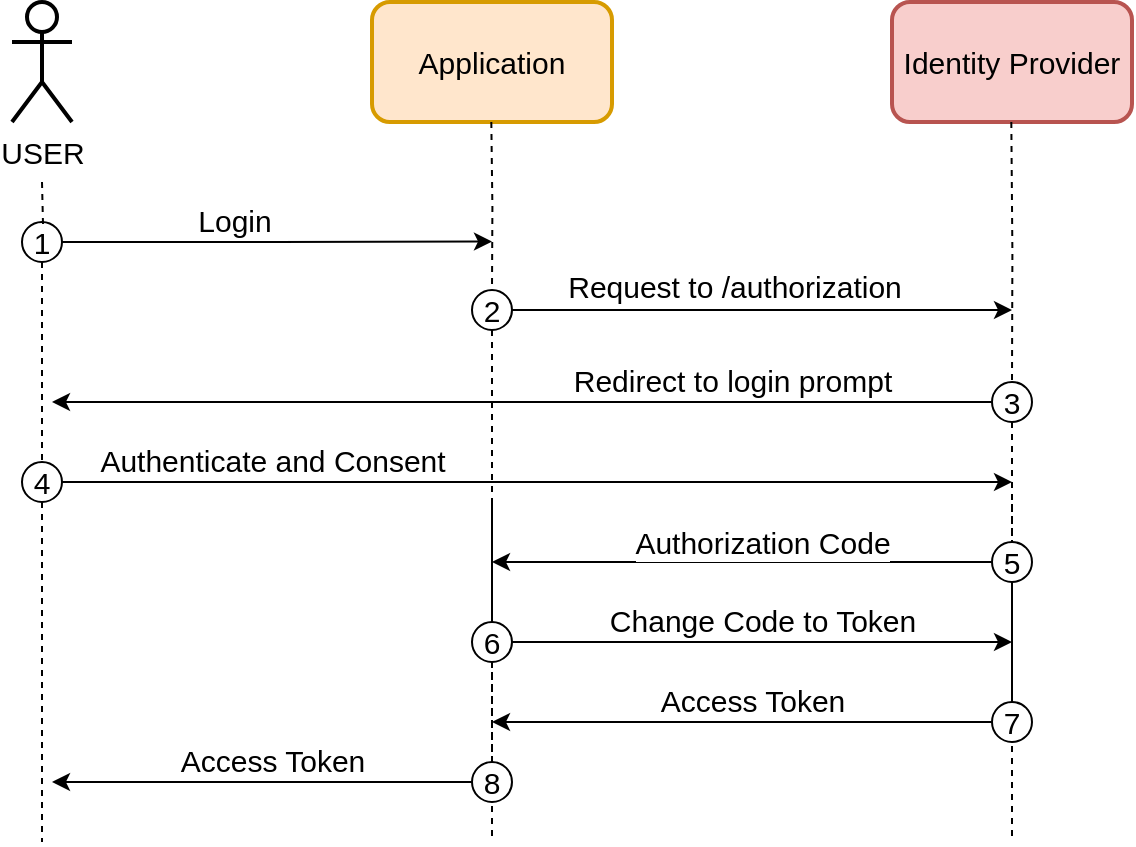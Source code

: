 <mxfile version="15.7.3" type="device"><diagram id="quGGO3NCYKEdwD8wmNhS" name="Страница 1"><mxGraphModel dx="895" dy="558" grid="1" gridSize="10" guides="1" tooltips="1" connect="1" arrows="1" fold="1" page="1" pageScale="1" pageWidth="1169" pageHeight="827" math="0" shadow="0"><root><mxCell id="0"/><mxCell id="1" parent="0"/><mxCell id="_QZerMMCt3qI7L0iwTsA-6" style="edgeStyle=orthogonalEdgeStyle;rounded=0;orthogonalLoop=1;jettySize=auto;html=1;fontSize=15;endArrow=none;endFill=0;dashed=1;startArrow=none;" edge="1" parent="1" source="_QZerMMCt3qI7L0iwTsA-16"><mxGeometry relative="1" as="geometry"><mxPoint x="225" y="670" as="targetPoint"/><mxPoint x="225" y="340" as="sourcePoint"/><Array as="points"><mxPoint x="225" y="530"/><mxPoint x="225" y="530"/></Array></mxGeometry></mxCell><mxCell id="_QZerMMCt3qI7L0iwTsA-1" value="&lt;font style=&quot;font-size: 15px&quot;&gt;USER&lt;/font&gt;" style="shape=umlActor;verticalLabelPosition=bottom;verticalAlign=top;html=1;outlineConnect=0;strokeWidth=2;" vertex="1" parent="1"><mxGeometry x="210" y="250" width="30" height="60" as="geometry"/></mxCell><mxCell id="_QZerMMCt3qI7L0iwTsA-2" value="Application" style="rounded=1;whiteSpace=wrap;html=1;fontSize=15;strokeWidth=2;fillColor=#ffe6cc;strokeColor=#d79b00;" vertex="1" parent="1"><mxGeometry x="390" y="250" width="120" height="60" as="geometry"/></mxCell><mxCell id="_QZerMMCt3qI7L0iwTsA-3" value="Identity Provider" style="rounded=1;whiteSpace=wrap;html=1;fontSize=15;strokeWidth=2;fillColor=#f8cecc;strokeColor=#b85450;" vertex="1" parent="1"><mxGeometry x="650" y="250" width="120" height="60" as="geometry"/></mxCell><mxCell id="_QZerMMCt3qI7L0iwTsA-7" style="edgeStyle=orthogonalEdgeStyle;rounded=0;orthogonalLoop=1;jettySize=auto;html=1;fontSize=15;endArrow=none;endFill=0;dashed=1;startArrow=none;" edge="1" parent="1" source="_QZerMMCt3qI7L0iwTsA-42"><mxGeometry relative="1" as="geometry"><mxPoint x="450" y="670" as="targetPoint"/><mxPoint x="449.66" y="310" as="sourcePoint"/><Array as="points"><mxPoint x="449.66" y="500"/><mxPoint x="449.66" y="500"/></Array></mxGeometry></mxCell><mxCell id="_QZerMMCt3qI7L0iwTsA-8" style="edgeStyle=orthogonalEdgeStyle;rounded=0;orthogonalLoop=1;jettySize=auto;html=1;fontSize=15;endArrow=none;endFill=0;dashed=1;startArrow=none;" edge="1" parent="1" source="_QZerMMCt3qI7L0iwTsA-31"><mxGeometry relative="1" as="geometry"><mxPoint x="710" y="670" as="targetPoint"/><mxPoint x="709.66" y="310" as="sourcePoint"/><Array as="points"><mxPoint x="709.66" y="500"/><mxPoint x="709.66" y="500"/></Array></mxGeometry></mxCell><mxCell id="_QZerMMCt3qI7L0iwTsA-10" value="1" style="ellipse;whiteSpace=wrap;html=1;aspect=fixed;fontSize=15;strokeWidth=1;" vertex="1" parent="1"><mxGeometry x="215" y="360" width="20" height="20" as="geometry"/></mxCell><mxCell id="_QZerMMCt3qI7L0iwTsA-11" value="" style="edgeStyle=orthogonalEdgeStyle;rounded=0;orthogonalLoop=1;jettySize=auto;html=1;fontSize=15;endArrow=none;endFill=0;dashed=1;" edge="1" parent="1" target="_QZerMMCt3qI7L0iwTsA-10"><mxGeometry relative="1" as="geometry"><mxPoint x="225" y="720" as="targetPoint"/><mxPoint x="225" y="340" as="sourcePoint"/><Array as="points"/></mxGeometry></mxCell><mxCell id="_QZerMMCt3qI7L0iwTsA-12" value="2" style="ellipse;whiteSpace=wrap;html=1;aspect=fixed;fontSize=15;strokeWidth=1;" vertex="1" parent="1"><mxGeometry x="440" y="394" width="20" height="20" as="geometry"/></mxCell><mxCell id="_QZerMMCt3qI7L0iwTsA-13" value="" style="edgeStyle=orthogonalEdgeStyle;rounded=0;orthogonalLoop=1;jettySize=auto;html=1;fontSize=15;endArrow=none;endFill=0;dashed=1;" edge="1" parent="1" target="_QZerMMCt3qI7L0iwTsA-12"><mxGeometry relative="1" as="geometry"><mxPoint x="450" y="720" as="targetPoint"/><mxPoint x="449.66" y="310" as="sourcePoint"/><Array as="points"/></mxGeometry></mxCell><mxCell id="_QZerMMCt3qI7L0iwTsA-14" value="3" style="ellipse;whiteSpace=wrap;html=1;aspect=fixed;fontSize=15;strokeWidth=1;" vertex="1" parent="1"><mxGeometry x="700" y="440" width="20" height="20" as="geometry"/></mxCell><mxCell id="_QZerMMCt3qI7L0iwTsA-15" value="" style="edgeStyle=orthogonalEdgeStyle;rounded=0;orthogonalLoop=1;jettySize=auto;html=1;fontSize=15;endArrow=none;endFill=0;dashed=1;" edge="1" parent="1" target="_QZerMMCt3qI7L0iwTsA-14"><mxGeometry relative="1" as="geometry"><mxPoint x="710" y="720" as="targetPoint"/><mxPoint x="709.66" y="310" as="sourcePoint"/><Array as="points"/></mxGeometry></mxCell><mxCell id="_QZerMMCt3qI7L0iwTsA-16" value="4" style="ellipse;whiteSpace=wrap;html=1;aspect=fixed;fontSize=15;strokeWidth=1;" vertex="1" parent="1"><mxGeometry x="215" y="480" width="20" height="20" as="geometry"/></mxCell><mxCell id="_QZerMMCt3qI7L0iwTsA-17" value="" style="edgeStyle=orthogonalEdgeStyle;rounded=0;orthogonalLoop=1;jettySize=auto;html=1;fontSize=15;endArrow=none;endFill=0;dashed=1;startArrow=none;" edge="1" parent="1" source="_QZerMMCt3qI7L0iwTsA-10" target="_QZerMMCt3qI7L0iwTsA-16"><mxGeometry relative="1" as="geometry"><mxPoint x="225" y="720" as="targetPoint"/><mxPoint x="225" y="380" as="sourcePoint"/><Array as="points"/></mxGeometry></mxCell><mxCell id="_QZerMMCt3qI7L0iwTsA-18" value="5" style="ellipse;whiteSpace=wrap;html=1;aspect=fixed;fontSize=15;strokeWidth=1;" vertex="1" parent="1"><mxGeometry x="700" y="520" width="20" height="20" as="geometry"/></mxCell><mxCell id="_QZerMMCt3qI7L0iwTsA-28" value="" style="edgeStyle=orthogonalEdgeStyle;rounded=0;orthogonalLoop=1;jettySize=auto;html=1;fontSize=15;endArrow=none;endFill=0;dashed=1;startArrow=none;" edge="1" parent="1" source="_QZerMMCt3qI7L0iwTsA-14" target="_QZerMMCt3qI7L0iwTsA-18"><mxGeometry relative="1" as="geometry"><mxPoint x="710" y="720" as="targetPoint"/><mxPoint x="710" y="460" as="sourcePoint"/><Array as="points"/></mxGeometry></mxCell><mxCell id="_QZerMMCt3qI7L0iwTsA-39" style="edgeStyle=orthogonalEdgeStyle;rounded=0;orthogonalLoop=1;jettySize=auto;html=1;fontSize=15;endArrow=classic;endFill=1;" edge="1" parent="1" source="_QZerMMCt3qI7L0iwTsA-31"><mxGeometry relative="1" as="geometry"><mxPoint x="450" y="610" as="targetPoint"/></mxGeometry></mxCell><mxCell id="_QZerMMCt3qI7L0iwTsA-40" value="Access Token" style="edgeLabel;html=1;align=center;verticalAlign=middle;resizable=0;points=[];fontSize=15;" vertex="1" connectable="0" parent="_QZerMMCt3qI7L0iwTsA-39"><mxGeometry x="-0.562" y="1" relative="1" as="geometry"><mxPoint x="-65" y="-12" as="offset"/></mxGeometry></mxCell><mxCell id="_QZerMMCt3qI7L0iwTsA-31" value="7" style="ellipse;whiteSpace=wrap;html=1;aspect=fixed;fontSize=15;strokeWidth=1;" vertex="1" parent="1"><mxGeometry x="700" y="600" width="20" height="20" as="geometry"/></mxCell><mxCell id="_QZerMMCt3qI7L0iwTsA-32" value="" style="edgeStyle=orthogonalEdgeStyle;rounded=0;orthogonalLoop=1;jettySize=auto;html=1;fontSize=15;endArrow=none;endFill=0;dashed=1;startArrow=none;" edge="1" parent="1" source="_QZerMMCt3qI7L0iwTsA-18" target="_QZerMMCt3qI7L0iwTsA-31"><mxGeometry relative="1" as="geometry"><mxPoint x="710" y="720" as="targetPoint"/><mxPoint x="710" y="520" as="sourcePoint"/><Array as="points"/></mxGeometry></mxCell><mxCell id="_QZerMMCt3qI7L0iwTsA-30" value="6" style="ellipse;whiteSpace=wrap;html=1;aspect=fixed;fontSize=15;strokeWidth=1;" vertex="1" parent="1"><mxGeometry x="440" y="560" width="20" height="20" as="geometry"/></mxCell><mxCell id="_QZerMMCt3qI7L0iwTsA-34" value="" style="edgeStyle=orthogonalEdgeStyle;rounded=0;orthogonalLoop=1;jettySize=auto;html=1;fontSize=15;endArrow=none;endFill=0;dashed=1;startArrow=none;" edge="1" parent="1" source="_QZerMMCt3qI7L0iwTsA-12" target="_QZerMMCt3qI7L0iwTsA-30"><mxGeometry relative="1" as="geometry"><mxPoint x="450" y="720" as="targetPoint"/><mxPoint x="450" y="414" as="sourcePoint"/><Array as="points"/></mxGeometry></mxCell><mxCell id="_QZerMMCt3qI7L0iwTsA-19" style="edgeStyle=orthogonalEdgeStyle;rounded=0;orthogonalLoop=1;jettySize=auto;html=1;exitX=1;exitY=0.5;exitDx=0;exitDy=0;fontSize=15;endArrow=classic;endFill=1;" edge="1" parent="1" source="_QZerMMCt3qI7L0iwTsA-10"><mxGeometry relative="1" as="geometry"><mxPoint x="450" y="369.759" as="targetPoint"/></mxGeometry></mxCell><mxCell id="_QZerMMCt3qI7L0iwTsA-20" value="Login" style="edgeLabel;html=1;align=center;verticalAlign=middle;resizable=0;points=[];fontSize=15;" vertex="1" connectable="0" parent="_QZerMMCt3qI7L0iwTsA-19"><mxGeometry x="-0.204" relative="1" as="geometry"><mxPoint y="-11" as="offset"/></mxGeometry></mxCell><mxCell id="_QZerMMCt3qI7L0iwTsA-21" style="edgeStyle=orthogonalEdgeStyle;rounded=0;orthogonalLoop=1;jettySize=auto;html=1;fontSize=15;endArrow=classic;endFill=1;" edge="1" parent="1" source="_QZerMMCt3qI7L0iwTsA-12"><mxGeometry relative="1" as="geometry"><mxPoint x="710" y="404" as="targetPoint"/></mxGeometry></mxCell><mxCell id="_QZerMMCt3qI7L0iwTsA-24" value="Request to /authorization" style="edgeLabel;html=1;align=center;verticalAlign=middle;resizable=0;points=[];fontSize=15;" vertex="1" connectable="0" parent="_QZerMMCt3qI7L0iwTsA-21"><mxGeometry x="-0.294" y="2" relative="1" as="geometry"><mxPoint x="22" y="-10" as="offset"/></mxGeometry></mxCell><mxCell id="_QZerMMCt3qI7L0iwTsA-22" style="edgeStyle=orthogonalEdgeStyle;rounded=0;orthogonalLoop=1;jettySize=auto;html=1;fontSize=15;endArrow=classic;endFill=1;" edge="1" parent="1" source="_QZerMMCt3qI7L0iwTsA-14"><mxGeometry relative="1" as="geometry"><mxPoint x="230" y="450" as="targetPoint"/></mxGeometry></mxCell><mxCell id="_QZerMMCt3qI7L0iwTsA-23" value="Redirect to login prompt" style="edgeLabel;html=1;align=center;verticalAlign=middle;resizable=0;points=[];fontSize=15;" vertex="1" connectable="0" parent="_QZerMMCt3qI7L0iwTsA-22"><mxGeometry x="0.729" y="-1" relative="1" as="geometry"><mxPoint x="276" y="-10" as="offset"/></mxGeometry></mxCell><mxCell id="_QZerMMCt3qI7L0iwTsA-25" style="edgeStyle=orthogonalEdgeStyle;rounded=0;orthogonalLoop=1;jettySize=auto;html=1;fontSize=15;endArrow=classic;endFill=1;" edge="1" parent="1" source="_QZerMMCt3qI7L0iwTsA-16"><mxGeometry relative="1" as="geometry"><mxPoint x="710" y="490" as="targetPoint"/></mxGeometry></mxCell><mxCell id="_QZerMMCt3qI7L0iwTsA-26" value="Authenticate and Consent" style="edgeLabel;html=1;align=center;verticalAlign=middle;resizable=0;points=[];fontSize=15;" vertex="1" connectable="0" parent="_QZerMMCt3qI7L0iwTsA-25"><mxGeometry x="-0.23" y="-3" relative="1" as="geometry"><mxPoint x="-78" y="-14" as="offset"/></mxGeometry></mxCell><mxCell id="_QZerMMCt3qI7L0iwTsA-29" value="" style="edgeStyle=orthogonalEdgeStyle;rounded=0;orthogonalLoop=1;jettySize=auto;html=1;fontSize=15;endArrow=classic;endFill=1;" edge="1" parent="1" source="_QZerMMCt3qI7L0iwTsA-18"><mxGeometry x="-0.04" y="-10" relative="1" as="geometry"><mxPoint x="450" y="530" as="targetPoint"/><mxPoint as="offset"/></mxGeometry></mxCell><mxCell id="_QZerMMCt3qI7L0iwTsA-38" value="Authorization Code" style="edgeLabel;html=1;align=center;verticalAlign=middle;resizable=0;points=[];fontSize=15;" vertex="1" connectable="0" parent="_QZerMMCt3qI7L0iwTsA-29"><mxGeometry x="0.242" y="-1" relative="1" as="geometry"><mxPoint x="40" y="-10" as="offset"/></mxGeometry></mxCell><mxCell id="_QZerMMCt3qI7L0iwTsA-35" style="edgeStyle=orthogonalEdgeStyle;rounded=0;orthogonalLoop=1;jettySize=auto;html=1;fontSize=15;endArrow=classic;endFill=1;" edge="1" parent="1" source="_QZerMMCt3qI7L0iwTsA-30"><mxGeometry relative="1" as="geometry"><mxPoint x="710" y="570" as="targetPoint"/><Array as="points"><mxPoint x="710" y="570"/></Array></mxGeometry></mxCell><mxCell id="_QZerMMCt3qI7L0iwTsA-37" value="Change Code to Token" style="edgeLabel;html=1;align=center;verticalAlign=middle;resizable=0;points=[];fontSize=15;" vertex="1" connectable="0" parent="_QZerMMCt3qI7L0iwTsA-35"><mxGeometry x="0.148" y="-1" relative="1" as="geometry"><mxPoint x="-19" y="-12" as="offset"/></mxGeometry></mxCell><mxCell id="_QZerMMCt3qI7L0iwTsA-44" style="edgeStyle=orthogonalEdgeStyle;rounded=0;orthogonalLoop=1;jettySize=auto;html=1;fontSize=15;endArrow=classic;endFill=1;" edge="1" parent="1" source="_QZerMMCt3qI7L0iwTsA-42"><mxGeometry relative="1" as="geometry"><mxPoint x="230" y="640" as="targetPoint"/></mxGeometry></mxCell><mxCell id="_QZerMMCt3qI7L0iwTsA-45" value="Access Token" style="edgeLabel;html=1;align=center;verticalAlign=middle;resizable=0;points=[];fontSize=15;" vertex="1" connectable="0" parent="_QZerMMCt3qI7L0iwTsA-44"><mxGeometry x="0.694" relative="1" as="geometry"><mxPoint x="78" y="-11" as="offset"/></mxGeometry></mxCell><mxCell id="_QZerMMCt3qI7L0iwTsA-42" value="8" style="ellipse;whiteSpace=wrap;html=1;aspect=fixed;fontSize=15;strokeWidth=1;" vertex="1" parent="1"><mxGeometry x="440" y="630" width="20" height="20" as="geometry"/></mxCell><mxCell id="_QZerMMCt3qI7L0iwTsA-43" value="" style="edgeStyle=orthogonalEdgeStyle;rounded=0;orthogonalLoop=1;jettySize=auto;html=1;fontSize=15;endArrow=none;endFill=0;dashed=1;startArrow=none;" edge="1" parent="1" source="_QZerMMCt3qI7L0iwTsA-30" target="_QZerMMCt3qI7L0iwTsA-42"><mxGeometry relative="1" as="geometry"><mxPoint x="450" y="720" as="targetPoint"/><mxPoint x="450" y="560" as="sourcePoint"/><Array as="points"/></mxGeometry></mxCell></root></mxGraphModel></diagram></mxfile>